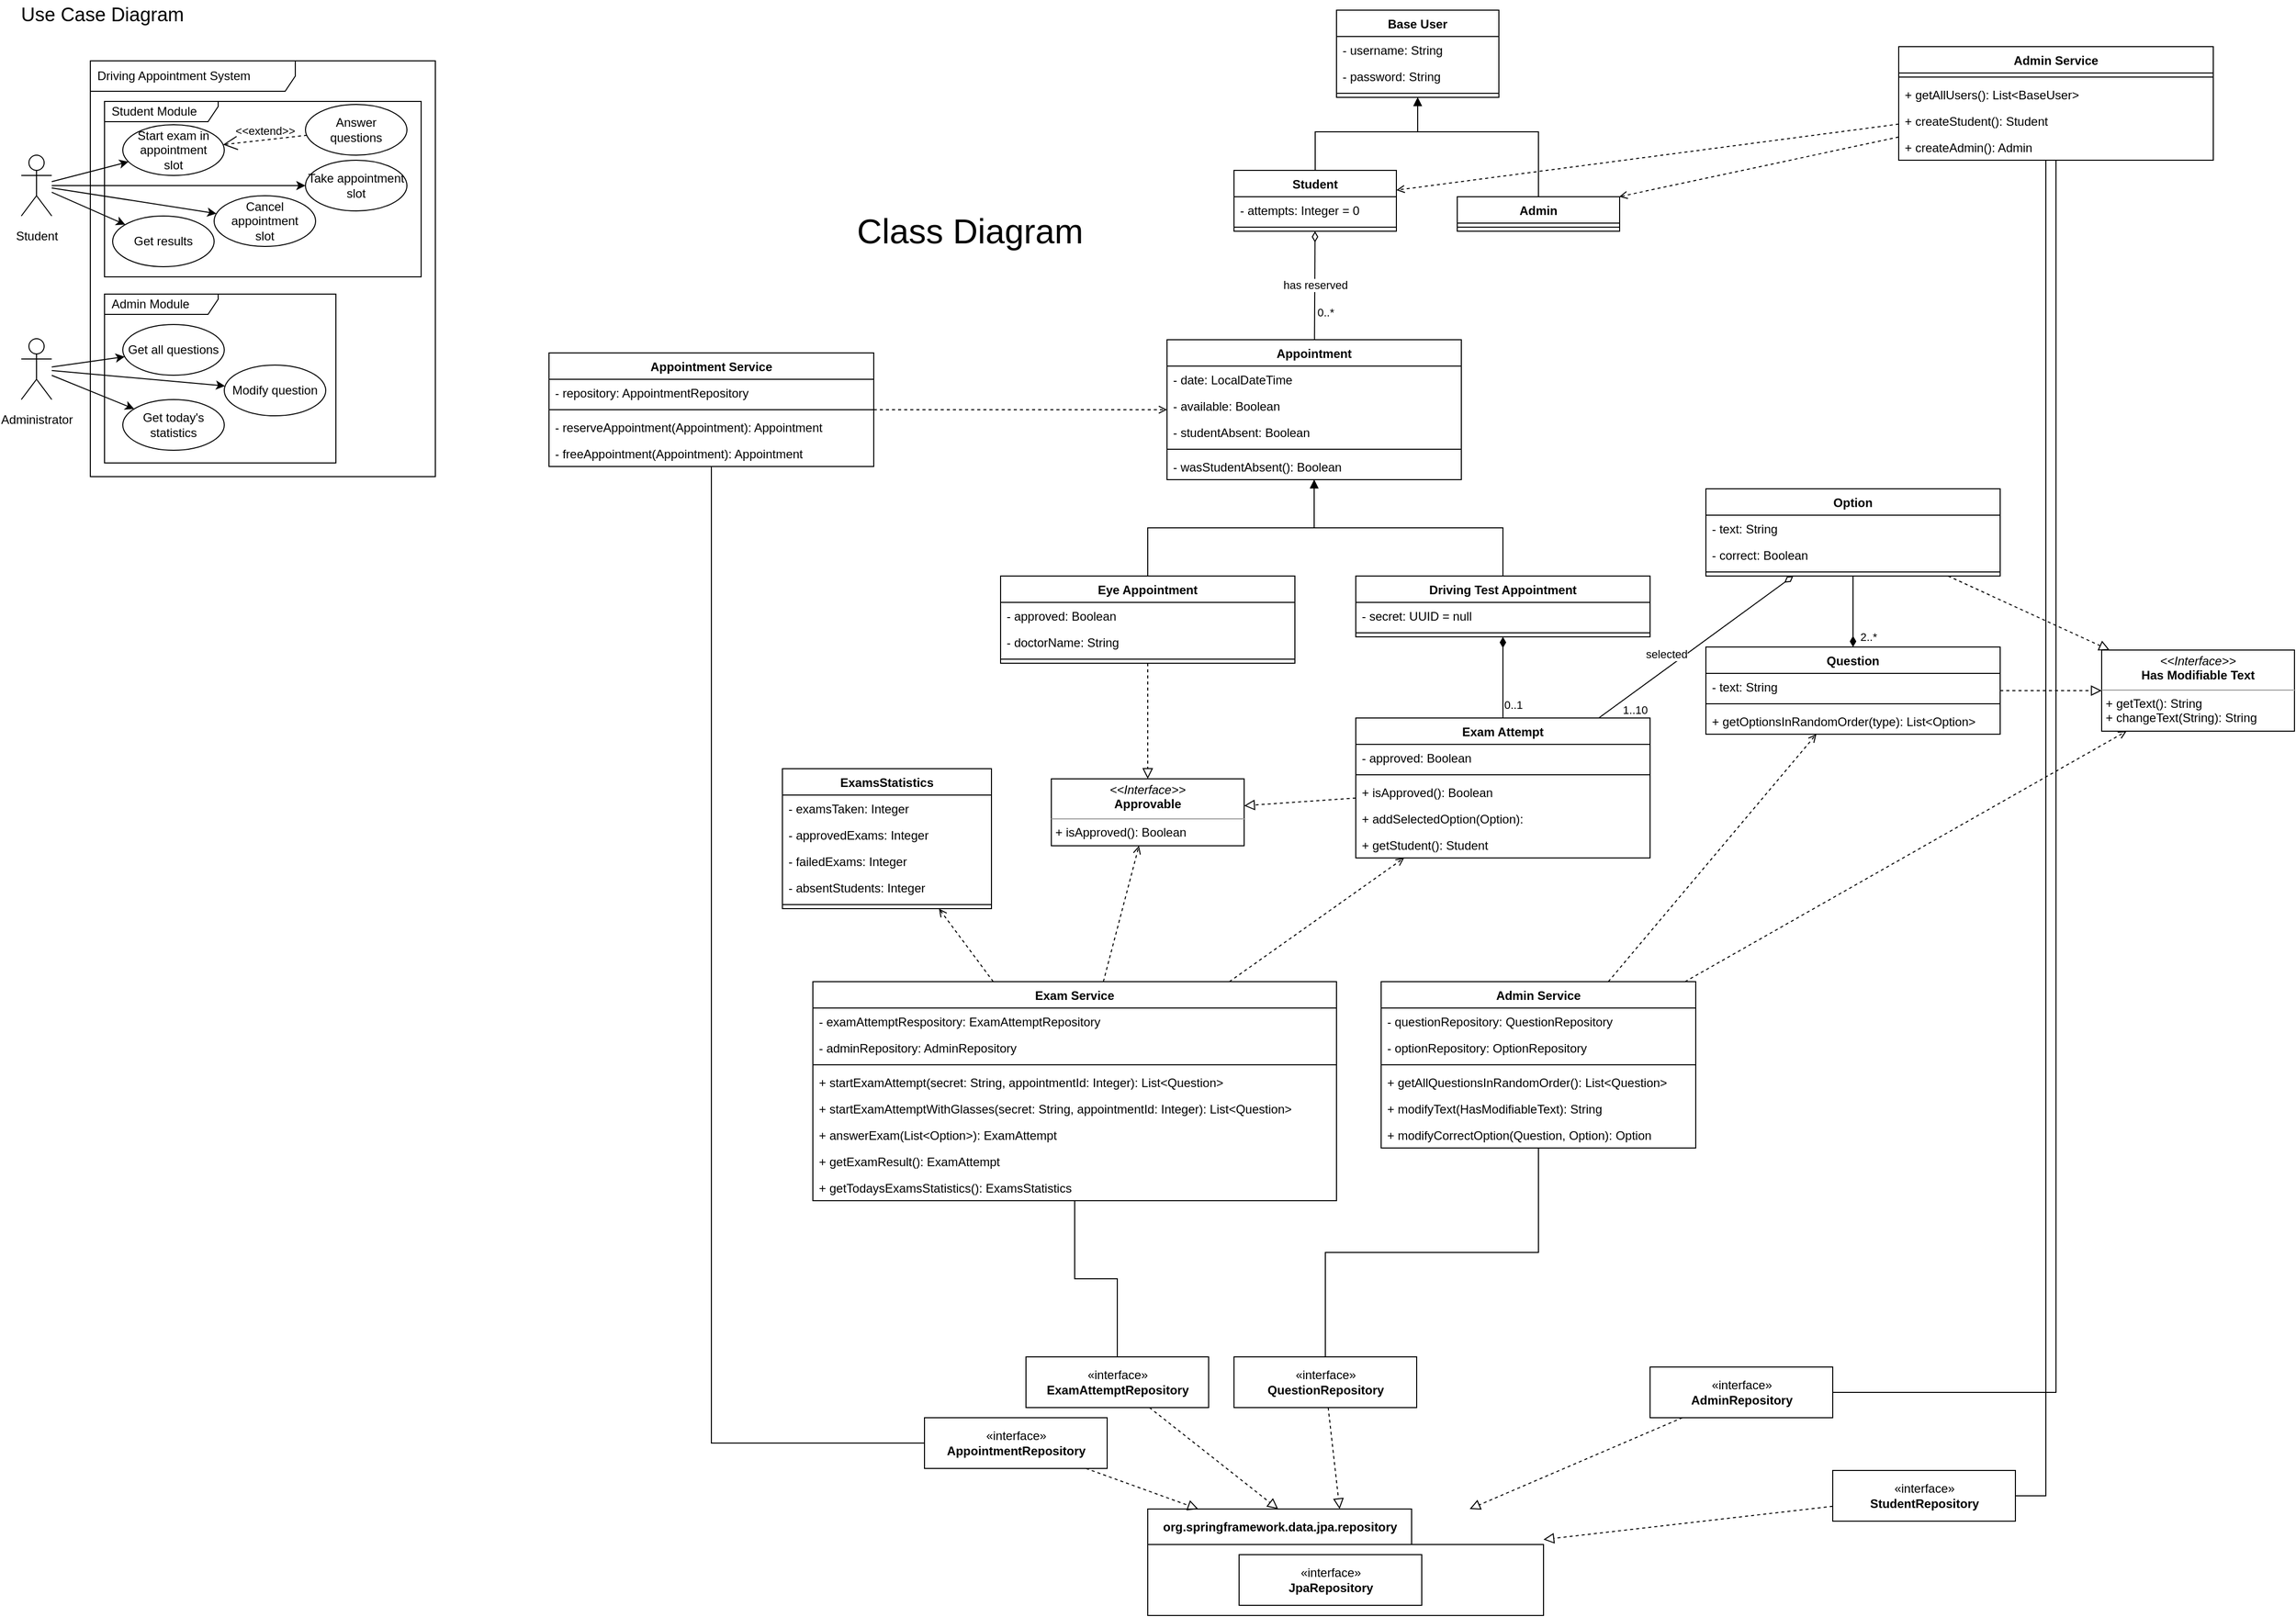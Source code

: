 <mxfile version="20.3.0" type="device"><diagram id="23iRSUPoRavnBvh4doch" name="Page-1"><mxGraphModel dx="2370" dy="1508" grid="1" gridSize="10" guides="1" tooltips="1" connect="1" arrows="1" fold="1" page="1" pageScale="1" pageWidth="1169" pageHeight="827" math="0" shadow="0"><root><mxCell id="0"/><mxCell id="1" parent="0"/><mxCell id="SGMvn93EfNvMgkkBNmYU-24" value="Student Module" style="shape=umlFrame;whiteSpace=wrap;html=1;width=112;height=20;boundedLbl=1;verticalAlign=middle;align=left;spacingLeft=5;fontSize=12;movable=1;resizable=1;rotatable=1;deletable=1;editable=1;connectable=1;" parent="1" vertex="1"><mxGeometry x="122" y="120" width="312" height="173" as="geometry"/></mxCell><mxCell id="SGMvn93EfNvMgkkBNmYU-25" value="Admin Module" style="shape=umlFrame;whiteSpace=wrap;html=1;width=112;height=20;boundedLbl=1;verticalAlign=middle;align=left;spacingLeft=5;fontSize=12;movable=1;resizable=1;rotatable=1;deletable=1;editable=1;connectable=1;" parent="1" vertex="1"><mxGeometry x="122" y="310" width="228" height="166.5" as="geometry"/></mxCell><mxCell id="2" value="&lt;font style=&quot;font-size: 19px;&quot;&gt;Use Case Diagram&lt;/font&gt;" style="text;html=1;strokeColor=none;fillColor=none;align=center;verticalAlign=middle;whiteSpace=wrap;rounded=0;movable=1;resizable=1;rotatable=1;deletable=1;editable=1;connectable=1;" parent="1" vertex="1"><mxGeometry x="30" y="20" width="180" height="30" as="geometry"/></mxCell><mxCell id="SGMvn93EfNvMgkkBNmYU-13" style="edgeStyle=none;rounded=0;orthogonalLoop=1;jettySize=auto;html=1;movable=1;resizable=1;rotatable=1;deletable=1;editable=1;connectable=1;" parent="1" source="VScSaB4HSaXqvbwl9zk3-2" target="SGMvn93EfNvMgkkBNmYU-5" edge="1"><mxGeometry relative="1" as="geometry"/></mxCell><mxCell id="SGMvn93EfNvMgkkBNmYU-16" style="edgeStyle=none;rounded=0;orthogonalLoop=1;jettySize=auto;html=1;movable=1;resizable=1;rotatable=1;deletable=1;editable=1;connectable=1;" parent="1" source="VScSaB4HSaXqvbwl9zk3-2" target="SGMvn93EfNvMgkkBNmYU-3" edge="1"><mxGeometry relative="1" as="geometry"/></mxCell><mxCell id="SGMvn93EfNvMgkkBNmYU-17" style="edgeStyle=none;rounded=0;orthogonalLoop=1;jettySize=auto;html=1;movable=1;resizable=1;rotatable=1;deletable=1;editable=1;connectable=1;" parent="1" source="VScSaB4HSaXqvbwl9zk3-2" target="SGMvn93EfNvMgkkBNmYU-4" edge="1"><mxGeometry relative="1" as="geometry"/></mxCell><mxCell id="SGMvn93EfNvMgkkBNmYU-23" style="edgeStyle=none;rounded=0;orthogonalLoop=1;jettySize=auto;html=1;" parent="1" source="VScSaB4HSaXqvbwl9zk3-2" target="SGMvn93EfNvMgkkBNmYU-21" edge="1"><mxGeometry relative="1" as="geometry"/></mxCell><mxCell id="VScSaB4HSaXqvbwl9zk3-2" value="&lt;font style=&quot;font-size: 12px;&quot;&gt;Student&lt;/font&gt;" style="shape=umlActor;verticalLabelPosition=bottom;verticalAlign=top;html=1;outlineConnect=0;fontSize=19;movable=1;resizable=1;rotatable=1;deletable=1;editable=1;connectable=1;" parent="1" vertex="1"><mxGeometry x="40" y="173" width="30" height="60" as="geometry"/></mxCell><mxCell id="SGMvn93EfNvMgkkBNmYU-18" style="edgeStyle=none;rounded=0;orthogonalLoop=1;jettySize=auto;html=1;movable=1;resizable=1;rotatable=1;deletable=1;editable=1;connectable=1;" parent="1" source="VScSaB4HSaXqvbwl9zk3-3" target="SGMvn93EfNvMgkkBNmYU-7" edge="1"><mxGeometry relative="1" as="geometry"/></mxCell><mxCell id="SGMvn93EfNvMgkkBNmYU-19" style="edgeStyle=none;rounded=0;orthogonalLoop=1;jettySize=auto;html=1;movable=1;resizable=1;rotatable=1;deletable=1;editable=1;connectable=1;" parent="1" source="VScSaB4HSaXqvbwl9zk3-3" target="SGMvn93EfNvMgkkBNmYU-6" edge="1"><mxGeometry relative="1" as="geometry"/></mxCell><mxCell id="SGMvn93EfNvMgkkBNmYU-20" style="edgeStyle=none;rounded=0;orthogonalLoop=1;jettySize=auto;html=1;movable=1;resizable=1;rotatable=1;deletable=1;editable=1;connectable=1;" parent="1" source="VScSaB4HSaXqvbwl9zk3-3" target="SGMvn93EfNvMgkkBNmYU-9" edge="1"><mxGeometry relative="1" as="geometry"/></mxCell><mxCell id="VScSaB4HSaXqvbwl9zk3-3" value="&lt;font style=&quot;font-size: 12px;&quot;&gt;Administrator&lt;/font&gt;" style="shape=umlActor;verticalLabelPosition=bottom;verticalAlign=top;html=1;outlineConnect=0;fontSize=19;movable=1;resizable=1;rotatable=1;deletable=1;editable=1;connectable=1;" parent="1" vertex="1"><mxGeometry x="40" y="354" width="30" height="60" as="geometry"/></mxCell><mxCell id="VScSaB4HSaXqvbwl9zk3-4" value="Driving Appointment&amp;nbsp;System" style="shape=umlFrame;whiteSpace=wrap;html=1;width=202;height=30;boundedLbl=1;verticalAlign=middle;align=left;spacingLeft=5;fontSize=12;movable=1;resizable=1;rotatable=1;deletable=1;editable=1;connectable=1;" parent="1" vertex="1"><mxGeometry x="108" y="80" width="340" height="410" as="geometry"/></mxCell><mxCell id="SGMvn93EfNvMgkkBNmYU-3" value="Take appointment&lt;br&gt;slot" style="ellipse;whiteSpace=wrap;html=1;movable=1;resizable=1;rotatable=1;deletable=1;editable=1;connectable=1;" parent="1" vertex="1"><mxGeometry x="320" y="178" width="100" height="50" as="geometry"/></mxCell><mxCell id="SGMvn93EfNvMgkkBNmYU-4" value="Cancel appointment&lt;br&gt;slot" style="ellipse;whiteSpace=wrap;html=1;movable=1;resizable=1;rotatable=1;deletable=1;editable=1;connectable=1;" parent="1" vertex="1"><mxGeometry x="230" y="213" width="100" height="50" as="geometry"/></mxCell><mxCell id="SGMvn93EfNvMgkkBNmYU-5" value="Start exam in appointment&lt;br&gt;slot" style="ellipse;whiteSpace=wrap;html=1;movable=1;resizable=1;rotatable=1;deletable=1;editable=1;connectable=1;" parent="1" vertex="1"><mxGeometry x="140" y="143" width="100" height="50" as="geometry"/></mxCell><mxCell id="SGMvn93EfNvMgkkBNmYU-6" value="Modify question" style="ellipse;whiteSpace=wrap;html=1;movable=1;resizable=1;rotatable=1;deletable=1;editable=1;connectable=1;" parent="1" vertex="1"><mxGeometry x="240" y="380" width="100" height="50" as="geometry"/></mxCell><mxCell id="SGMvn93EfNvMgkkBNmYU-7" value="Get all questions" style="ellipse;whiteSpace=wrap;html=1;movable=1;resizable=1;rotatable=1;deletable=1;editable=1;connectable=1;" parent="1" vertex="1"><mxGeometry x="140" y="340" width="100" height="50" as="geometry"/></mxCell><mxCell id="SGMvn93EfNvMgkkBNmYU-9" value="Get today's&lt;br&gt;statistics" style="ellipse;whiteSpace=wrap;html=1;movable=1;resizable=1;rotatable=1;deletable=1;editable=1;connectable=1;" parent="1" vertex="1"><mxGeometry x="140" y="414" width="100" height="50" as="geometry"/></mxCell><mxCell id="SGMvn93EfNvMgkkBNmYU-10" value="Answer&lt;br&gt;questions" style="ellipse;whiteSpace=wrap;html=1;movable=1;resizable=1;rotatable=1;deletable=1;editable=1;connectable=1;" parent="1" vertex="1"><mxGeometry x="320" y="123" width="100" height="50" as="geometry"/></mxCell><mxCell id="SGMvn93EfNvMgkkBNmYU-15" value="&amp;lt;&amp;lt;extend&amp;gt;&amp;gt;" style="edgeStyle=none;html=1;startArrow=open;endArrow=none;startSize=12;verticalAlign=bottom;dashed=1;labelBackgroundColor=none;rounded=0;movable=1;resizable=1;rotatable=1;deletable=1;editable=1;connectable=1;" parent="1" source="SGMvn93EfNvMgkkBNmYU-5" target="SGMvn93EfNvMgkkBNmYU-10" edge="1"><mxGeometry width="160" relative="1" as="geometry"><mxPoint x="190" y="283" as="sourcePoint"/><mxPoint x="350" y="283" as="targetPoint"/></mxGeometry></mxCell><mxCell id="SGMvn93EfNvMgkkBNmYU-21" value="Get results" style="ellipse;whiteSpace=wrap;html=1;movable=1;resizable=1;rotatable=1;deletable=1;editable=1;connectable=1;" parent="1" vertex="1"><mxGeometry x="130" y="233" width="100" height="50" as="geometry"/></mxCell><mxCell id="SGMvn93EfNvMgkkBNmYU-22" value="&lt;font style=&quot;font-size: 34px;&quot;&gt;Class Diagram&lt;/font&gt;" style="text;html=1;strokeColor=none;fillColor=none;align=center;verticalAlign=middle;whiteSpace=wrap;rounded=0;movable=1;resizable=1;rotatable=1;deletable=1;editable=1;connectable=1;" parent="1" vertex="1"><mxGeometry x="850" y="233" width="250" height="30" as="geometry"/></mxCell><mxCell id="SGMvn93EfNvMgkkBNmYU-30" value="Base User" style="swimlane;fontStyle=1;align=center;verticalAlign=top;childLayout=stackLayout;horizontal=1;startSize=26;horizontalStack=0;resizeParent=1;resizeParentMax=0;resizeLast=0;collapsible=1;marginBottom=0;" parent="1" vertex="1"><mxGeometry x="1336" y="30" width="160" height="86" as="geometry"/></mxCell><mxCell id="SGMvn93EfNvMgkkBNmYU-31" value="- username: String" style="text;strokeColor=none;fillColor=none;align=left;verticalAlign=top;spacingLeft=4;spacingRight=4;overflow=hidden;rotatable=0;points=[[0,0.5],[1,0.5]];portConstraint=eastwest;" parent="SGMvn93EfNvMgkkBNmYU-30" vertex="1"><mxGeometry y="26" width="160" height="26" as="geometry"/></mxCell><mxCell id="SGMvn93EfNvMgkkBNmYU-34" value="- password: String" style="text;strokeColor=none;fillColor=none;align=left;verticalAlign=top;spacingLeft=4;spacingRight=4;overflow=hidden;rotatable=0;points=[[0,0.5],[1,0.5]];portConstraint=eastwest;" parent="SGMvn93EfNvMgkkBNmYU-30" vertex="1"><mxGeometry y="52" width="160" height="26" as="geometry"/></mxCell><mxCell id="SGMvn93EfNvMgkkBNmYU-32" value="" style="line;strokeWidth=1;fillColor=none;align=left;verticalAlign=middle;spacingTop=-1;spacingLeft=3;spacingRight=3;rotatable=0;labelPosition=right;points=[];portConstraint=eastwest;strokeColor=inherit;" parent="SGMvn93EfNvMgkkBNmYU-30" vertex="1"><mxGeometry y="78" width="160" height="8" as="geometry"/></mxCell><mxCell id="SGMvn93EfNvMgkkBNmYU-46" style="edgeStyle=orthogonalEdgeStyle;rounded=0;orthogonalLoop=1;jettySize=auto;html=1;endArrow=block;endFill=1;" parent="1" source="SGMvn93EfNvMgkkBNmYU-35" target="SGMvn93EfNvMgkkBNmYU-30" edge="1"><mxGeometry relative="1" as="geometry"><Array as="points"><mxPoint x="1315" y="150"/><mxPoint x="1416" y="150"/></Array></mxGeometry></mxCell><mxCell id="SGMvn93EfNvMgkkBNmYU-35" value="Student" style="swimlane;fontStyle=1;align=center;verticalAlign=top;childLayout=stackLayout;horizontal=1;startSize=26;horizontalStack=0;resizeParent=1;resizeParentMax=0;resizeLast=0;collapsible=1;marginBottom=0;" parent="1" vertex="1"><mxGeometry x="1235" y="188" width="160" height="60" as="geometry"/></mxCell><mxCell id="SGMvn93EfNvMgkkBNmYU-76" value="- attempts: Integer = 0" style="text;strokeColor=none;fillColor=none;align=left;verticalAlign=top;spacingLeft=4;spacingRight=4;overflow=hidden;rotatable=0;points=[[0,0.5],[1,0.5]];portConstraint=eastwest;" parent="SGMvn93EfNvMgkkBNmYU-35" vertex="1"><mxGeometry y="26" width="160" height="26" as="geometry"/></mxCell><mxCell id="SGMvn93EfNvMgkkBNmYU-38" value="" style="line;strokeWidth=1;fillColor=none;align=left;verticalAlign=middle;spacingTop=-1;spacingLeft=3;spacingRight=3;rotatable=0;labelPosition=right;points=[];portConstraint=eastwest;strokeColor=inherit;" parent="SGMvn93EfNvMgkkBNmYU-35" vertex="1"><mxGeometry y="52" width="160" height="8" as="geometry"/></mxCell><mxCell id="SGMvn93EfNvMgkkBNmYU-45" style="edgeStyle=orthogonalEdgeStyle;rounded=0;orthogonalLoop=1;jettySize=auto;html=1;endArrow=block;endFill=1;" parent="1" source="SGMvn93EfNvMgkkBNmYU-40" target="SGMvn93EfNvMgkkBNmYU-30" edge="1"><mxGeometry relative="1" as="geometry"><Array as="points"><mxPoint x="1535" y="150"/><mxPoint x="1416" y="150"/></Array></mxGeometry></mxCell><mxCell id="SGMvn93EfNvMgkkBNmYU-40" value="Admin" style="swimlane;fontStyle=1;align=center;verticalAlign=top;childLayout=stackLayout;horizontal=1;startSize=26;horizontalStack=0;resizeParent=1;resizeParentMax=0;resizeLast=0;collapsible=1;marginBottom=0;" parent="1" vertex="1"><mxGeometry x="1455" y="214" width="160" height="34" as="geometry"/></mxCell><mxCell id="SGMvn93EfNvMgkkBNmYU-43" value="" style="line;strokeWidth=1;fillColor=none;align=left;verticalAlign=middle;spacingTop=-1;spacingLeft=3;spacingRight=3;rotatable=0;labelPosition=right;points=[];portConstraint=eastwest;strokeColor=inherit;" parent="SGMvn93EfNvMgkkBNmYU-40" vertex="1"><mxGeometry y="26" width="160" height="8" as="geometry"/></mxCell><mxCell id="SGMvn93EfNvMgkkBNmYU-47" value="Question" style="swimlane;fontStyle=1;align=center;verticalAlign=top;childLayout=stackLayout;horizontal=1;startSize=26;horizontalStack=0;resizeParent=1;resizeParentMax=0;resizeLast=0;collapsible=1;marginBottom=0;" parent="1" vertex="1"><mxGeometry x="1700" y="658" width="290" height="86" as="geometry"/></mxCell><mxCell id="SGMvn93EfNvMgkkBNmYU-50" value="- text: String" style="text;strokeColor=none;fillColor=none;align=left;verticalAlign=top;spacingLeft=4;spacingRight=4;overflow=hidden;rotatable=0;points=[[0,0.5],[1,0.5]];portConstraint=eastwest;" parent="SGMvn93EfNvMgkkBNmYU-47" vertex="1"><mxGeometry y="26" width="290" height="26" as="geometry"/></mxCell><mxCell id="SGMvn93EfNvMgkkBNmYU-48" value="" style="line;strokeWidth=1;fillColor=none;align=left;verticalAlign=middle;spacingTop=-1;spacingLeft=3;spacingRight=3;rotatable=0;labelPosition=right;points=[];portConstraint=eastwest;strokeColor=inherit;" parent="SGMvn93EfNvMgkkBNmYU-47" vertex="1"><mxGeometry y="52" width="290" height="8" as="geometry"/></mxCell><mxCell id="SGMvn93EfNvMgkkBNmYU-49" value="+ getOptionsInRandomOrder(type): List&lt;Option&gt;" style="text;strokeColor=none;fillColor=none;align=left;verticalAlign=top;spacingLeft=4;spacingRight=4;overflow=hidden;rotatable=0;points=[[0,0.5],[1,0.5]];portConstraint=eastwest;" parent="SGMvn93EfNvMgkkBNmYU-47" vertex="1"><mxGeometry y="60" width="290" height="26" as="geometry"/></mxCell><mxCell id="SGMvn93EfNvMgkkBNmYU-51" value="Option" style="swimlane;fontStyle=1;align=center;verticalAlign=top;childLayout=stackLayout;horizontal=1;startSize=26;horizontalStack=0;resizeParent=1;resizeParentMax=0;resizeLast=0;collapsible=1;marginBottom=0;" parent="1" vertex="1"><mxGeometry x="1700" y="502" width="290" height="86" as="geometry"/></mxCell><mxCell id="SGMvn93EfNvMgkkBNmYU-52" value="- text: String" style="text;strokeColor=none;fillColor=none;align=left;verticalAlign=top;spacingLeft=4;spacingRight=4;overflow=hidden;rotatable=0;points=[[0,0.5],[1,0.5]];portConstraint=eastwest;" parent="SGMvn93EfNvMgkkBNmYU-51" vertex="1"><mxGeometry y="26" width="290" height="26" as="geometry"/></mxCell><mxCell id="SGMvn93EfNvMgkkBNmYU-55" value="- correct: Boolean" style="text;strokeColor=none;fillColor=none;align=left;verticalAlign=top;spacingLeft=4;spacingRight=4;overflow=hidden;rotatable=0;points=[[0,0.5],[1,0.5]];portConstraint=eastwest;" parent="SGMvn93EfNvMgkkBNmYU-51" vertex="1"><mxGeometry y="52" width="290" height="26" as="geometry"/></mxCell><mxCell id="SGMvn93EfNvMgkkBNmYU-53" value="" style="line;strokeWidth=1;fillColor=none;align=left;verticalAlign=middle;spacingTop=-1;spacingLeft=3;spacingRight=3;rotatable=0;labelPosition=right;points=[];portConstraint=eastwest;strokeColor=inherit;" parent="SGMvn93EfNvMgkkBNmYU-51" vertex="1"><mxGeometry y="78" width="290" height="8" as="geometry"/></mxCell><mxCell id="SGMvn93EfNvMgkkBNmYU-56" value="Appointment" style="swimlane;fontStyle=1;align=center;verticalAlign=top;childLayout=stackLayout;horizontal=1;startSize=26;horizontalStack=0;resizeParent=1;resizeParentMax=0;resizeLast=0;collapsible=1;marginBottom=0;" parent="1" vertex="1"><mxGeometry x="1169" y="355" width="290" height="138" as="geometry"/></mxCell><mxCell id="SGMvn93EfNvMgkkBNmYU-60" value="- date: LocalDateTime" style="text;strokeColor=none;fillColor=none;align=left;verticalAlign=top;spacingLeft=4;spacingRight=4;overflow=hidden;rotatable=0;points=[[0,0.5],[1,0.5]];portConstraint=eastwest;" parent="SGMvn93EfNvMgkkBNmYU-56" vertex="1"><mxGeometry y="26" width="290" height="26" as="geometry"/></mxCell><mxCell id="SGMvn93EfNvMgkkBNmYU-61" value="- available: Boolean" style="text;strokeColor=none;fillColor=none;align=left;verticalAlign=top;spacingLeft=4;spacingRight=4;overflow=hidden;rotatable=0;points=[[0,0.5],[1,0.5]];portConstraint=eastwest;" parent="SGMvn93EfNvMgkkBNmYU-56" vertex="1"><mxGeometry y="52" width="290" height="26" as="geometry"/></mxCell><mxCell id="DyhR6PBjAMwKItRnX7ym-2" value="- studentAbsent: Boolean" style="text;strokeColor=none;fillColor=none;align=left;verticalAlign=top;spacingLeft=4;spacingRight=4;overflow=hidden;rotatable=0;points=[[0,0.5],[1,0.5]];portConstraint=eastwest;" parent="SGMvn93EfNvMgkkBNmYU-56" vertex="1"><mxGeometry y="78" width="290" height="26" as="geometry"/></mxCell><mxCell id="SGMvn93EfNvMgkkBNmYU-58" value="" style="line;strokeWidth=1;fillColor=none;align=left;verticalAlign=middle;spacingTop=-1;spacingLeft=3;spacingRight=3;rotatable=0;labelPosition=right;points=[];portConstraint=eastwest;strokeColor=inherit;" parent="SGMvn93EfNvMgkkBNmYU-56" vertex="1"><mxGeometry y="104" width="290" height="8" as="geometry"/></mxCell><mxCell id="DyhR6PBjAMwKItRnX7ym-3" value="- wasStudentAbsent(): Boolean" style="text;strokeColor=none;fillColor=none;align=left;verticalAlign=top;spacingLeft=4;spacingRight=4;overflow=hidden;rotatable=0;points=[[0,0.5],[1,0.5]];portConstraint=eastwest;" parent="SGMvn93EfNvMgkkBNmYU-56" vertex="1"><mxGeometry y="112" width="290" height="26" as="geometry"/></mxCell><mxCell id="SGMvn93EfNvMgkkBNmYU-64" value="" style="endArrow=none;startArrow=diamondThin;endFill=0;startFill=0;html=1;verticalAlign=bottom;labelBackgroundColor=none;strokeWidth=1;startSize=8;endSize=8;rounded=0;" parent="1" source="SGMvn93EfNvMgkkBNmYU-35" target="SGMvn93EfNvMgkkBNmYU-56" edge="1"><mxGeometry width="160" relative="1" as="geometry"><mxPoint x="1305" y="268" as="sourcePoint"/><mxPoint x="1465" y="268" as="targetPoint"/></mxGeometry></mxCell><mxCell id="SGMvn93EfNvMgkkBNmYU-65" value="has reserved" style="edgeLabel;html=1;align=center;verticalAlign=middle;resizable=0;points=[];" parent="SGMvn93EfNvMgkkBNmYU-64" vertex="1" connectable="0"><mxGeometry x="0.347" y="3" relative="1" as="geometry"><mxPoint x="-3" y="-19" as="offset"/></mxGeometry></mxCell><mxCell id="SGMvn93EfNvMgkkBNmYU-80" value="0..*" style="edgeLabel;html=1;align=center;verticalAlign=middle;resizable=0;points=[];" parent="SGMvn93EfNvMgkkBNmYU-64" vertex="1" connectable="0"><mxGeometry x="0.363" y="-1" relative="1" as="geometry"><mxPoint x="11" y="7" as="offset"/></mxGeometry></mxCell><mxCell id="SGMvn93EfNvMgkkBNmYU-66" value="" style="endArrow=none;startArrow=diamondThin;endFill=0;startFill=1;html=1;verticalAlign=bottom;labelBackgroundColor=none;strokeWidth=1;startSize=8;endSize=8;rounded=0;" parent="1" source="SGMvn93EfNvMgkkBNmYU-47" target="SGMvn93EfNvMgkkBNmYU-51" edge="1"><mxGeometry width="160" relative="1" as="geometry"><mxPoint x="1455" y="565" as="sourcePoint"/><mxPoint x="1615" y="565" as="targetPoint"/></mxGeometry></mxCell><mxCell id="SGMvn93EfNvMgkkBNmYU-69" value="2..*" style="edgeLabel;html=1;align=center;verticalAlign=middle;resizable=0;points=[];" parent="SGMvn93EfNvMgkkBNmYU-66" vertex="1" connectable="0"><mxGeometry x="-0.372" y="4" relative="1" as="geometry"><mxPoint x="19" y="12" as="offset"/></mxGeometry></mxCell><mxCell id="SGMvn93EfNvMgkkBNmYU-70" value="Exam Attempt" style="swimlane;fontStyle=1;align=center;verticalAlign=top;childLayout=stackLayout;horizontal=1;startSize=26;horizontalStack=0;resizeParent=1;resizeParentMax=0;resizeLast=0;collapsible=1;marginBottom=0;" parent="1" vertex="1"><mxGeometry x="1355" y="728" width="290" height="138" as="geometry"/></mxCell><mxCell id="SGMvn93EfNvMgkkBNmYU-73" value="- approved: Boolean" style="text;strokeColor=none;fillColor=none;align=left;verticalAlign=top;spacingLeft=4;spacingRight=4;overflow=hidden;rotatable=0;points=[[0,0.5],[1,0.5]];portConstraint=eastwest;" parent="SGMvn93EfNvMgkkBNmYU-70" vertex="1"><mxGeometry y="26" width="290" height="26" as="geometry"/></mxCell><mxCell id="SGMvn93EfNvMgkkBNmYU-74" value="" style="line;strokeWidth=1;fillColor=none;align=left;verticalAlign=middle;spacingTop=-1;spacingLeft=3;spacingRight=3;rotatable=0;labelPosition=right;points=[];portConstraint=eastwest;strokeColor=inherit;" parent="SGMvn93EfNvMgkkBNmYU-70" vertex="1"><mxGeometry y="52" width="290" height="8" as="geometry"/></mxCell><mxCell id="SGMvn93EfNvMgkkBNmYU-75" value="+ isApproved(): Boolean" style="text;strokeColor=none;fillColor=none;align=left;verticalAlign=top;spacingLeft=4;spacingRight=4;overflow=hidden;rotatable=0;points=[[0,0.5],[1,0.5]];portConstraint=eastwest;" parent="SGMvn93EfNvMgkkBNmYU-70" vertex="1"><mxGeometry y="60" width="290" height="26" as="geometry"/></mxCell><mxCell id="SGMvn93EfNvMgkkBNmYU-102" value="+ addSelectedOption(Option):" style="text;strokeColor=none;fillColor=none;align=left;verticalAlign=top;spacingLeft=4;spacingRight=4;overflow=hidden;rotatable=0;points=[[0,0.5],[1,0.5]];portConstraint=eastwest;" parent="SGMvn93EfNvMgkkBNmYU-70" vertex="1"><mxGeometry y="86" width="290" height="26" as="geometry"/></mxCell><mxCell id="SGMvn93EfNvMgkkBNmYU-103" value="+ getStudent(): Student" style="text;strokeColor=none;fillColor=none;align=left;verticalAlign=top;spacingLeft=4;spacingRight=4;overflow=hidden;rotatable=0;points=[[0,0.5],[1,0.5]];portConstraint=eastwest;" parent="SGMvn93EfNvMgkkBNmYU-70" vertex="1"><mxGeometry y="112" width="290" height="26" as="geometry"/></mxCell><mxCell id="SGMvn93EfNvMgkkBNmYU-94" style="edgeStyle=orthogonalEdgeStyle;rounded=0;orthogonalLoop=1;jettySize=auto;html=1;endArrow=block;endFill=1;" parent="1" source="SGMvn93EfNvMgkkBNmYU-81" target="SGMvn93EfNvMgkkBNmYU-56" edge="1"><mxGeometry relative="1" as="geometry"><mxPoint x="1170" y="588.0" as="sourcePoint"/></mxGeometry></mxCell><mxCell id="SGMvn93EfNvMgkkBNmYU-81" value="Eye Appointment" style="swimlane;fontStyle=1;align=center;verticalAlign=top;childLayout=stackLayout;horizontal=1;startSize=26;horizontalStack=0;resizeParent=1;resizeParentMax=0;resizeLast=0;collapsible=1;marginBottom=0;" parent="1" vertex="1"><mxGeometry x="1005" y="588" width="290" height="86" as="geometry"/></mxCell><mxCell id="SGMvn93EfNvMgkkBNmYU-84" value="- approved: Boolean" style="text;strokeColor=none;fillColor=none;align=left;verticalAlign=top;spacingLeft=4;spacingRight=4;overflow=hidden;rotatable=0;points=[[0,0.5],[1,0.5]];portConstraint=eastwest;" parent="SGMvn93EfNvMgkkBNmYU-81" vertex="1"><mxGeometry y="26" width="290" height="26" as="geometry"/></mxCell><mxCell id="SGMvn93EfNvMgkkBNmYU-87" value="- doctorName: String" style="text;strokeColor=none;fillColor=none;align=left;verticalAlign=top;spacingLeft=4;spacingRight=4;overflow=hidden;rotatable=0;points=[[0,0.5],[1,0.5]];portConstraint=eastwest;" parent="SGMvn93EfNvMgkkBNmYU-81" vertex="1"><mxGeometry y="52" width="290" height="26" as="geometry"/></mxCell><mxCell id="SGMvn93EfNvMgkkBNmYU-85" value="" style="line;strokeWidth=1;fillColor=none;align=left;verticalAlign=middle;spacingTop=-1;spacingLeft=3;spacingRight=3;rotatable=0;labelPosition=right;points=[];portConstraint=eastwest;strokeColor=inherit;" parent="SGMvn93EfNvMgkkBNmYU-81" vertex="1"><mxGeometry y="78" width="290" height="8" as="geometry"/></mxCell><mxCell id="SGMvn93EfNvMgkkBNmYU-93" style="edgeStyle=orthogonalEdgeStyle;rounded=0;orthogonalLoop=1;jettySize=auto;html=1;endArrow=block;endFill=1;" parent="1" source="SGMvn93EfNvMgkkBNmYU-89" target="SGMvn93EfNvMgkkBNmYU-56" edge="1"><mxGeometry relative="1" as="geometry"/></mxCell><mxCell id="SGMvn93EfNvMgkkBNmYU-89" value="Driving Test Appointment" style="swimlane;fontStyle=1;align=center;verticalAlign=top;childLayout=stackLayout;horizontal=1;startSize=26;horizontalStack=0;resizeParent=1;resizeParentMax=0;resizeLast=0;collapsible=1;marginBottom=0;" parent="1" vertex="1"><mxGeometry x="1355" y="588" width="290" height="60" as="geometry"/></mxCell><mxCell id="SGMvn93EfNvMgkkBNmYU-57" value="- secret: UUID = null" style="text;strokeColor=none;fillColor=none;align=left;verticalAlign=top;spacingLeft=4;spacingRight=4;overflow=hidden;rotatable=0;points=[[0,0.5],[1,0.5]];portConstraint=eastwest;" parent="SGMvn93EfNvMgkkBNmYU-89" vertex="1"><mxGeometry y="26" width="290" height="26" as="geometry"/></mxCell><mxCell id="SGMvn93EfNvMgkkBNmYU-92" value="" style="line;strokeWidth=1;fillColor=none;align=left;verticalAlign=middle;spacingTop=-1;spacingLeft=3;spacingRight=3;rotatable=0;labelPosition=right;points=[];portConstraint=eastwest;strokeColor=inherit;" parent="SGMvn93EfNvMgkkBNmYU-89" vertex="1"><mxGeometry y="52" width="290" height="8" as="geometry"/></mxCell><mxCell id="SGMvn93EfNvMgkkBNmYU-96" value="" style="endArrow=none;startArrow=diamondThin;endFill=0;startFill=1;html=1;verticalAlign=bottom;labelBackgroundColor=none;strokeWidth=1;startSize=8;endSize=8;rounded=0;" parent="1" source="SGMvn93EfNvMgkkBNmYU-89" target="SGMvn93EfNvMgkkBNmYU-70" edge="1"><mxGeometry width="160" relative="1" as="geometry"><mxPoint x="1595" y="428" as="sourcePoint"/><mxPoint x="1755" y="428" as="targetPoint"/></mxGeometry></mxCell><mxCell id="SGMvn93EfNvMgkkBNmYU-97" value="0..1" style="edgeLabel;html=1;align=center;verticalAlign=middle;resizable=0;points=[];" parent="SGMvn93EfNvMgkkBNmYU-96" vertex="1" connectable="0"><mxGeometry x="-0.236" relative="1" as="geometry"><mxPoint x="10" y="36" as="offset"/></mxGeometry></mxCell><mxCell id="SGMvn93EfNvMgkkBNmYU-98" value="" style="endArrow=none;startArrow=diamondThin;endFill=0;startFill=0;html=1;verticalAlign=bottom;labelBackgroundColor=none;strokeWidth=1;startSize=8;endSize=8;rounded=0;" parent="1" source="SGMvn93EfNvMgkkBNmYU-51" target="SGMvn93EfNvMgkkBNmYU-70" edge="1"><mxGeometry width="160" relative="1" as="geometry"><mxPoint x="1895" y="418" as="sourcePoint"/><mxPoint x="2055" y="418" as="targetPoint"/></mxGeometry></mxCell><mxCell id="SGMvn93EfNvMgkkBNmYU-99" value="selected" style="edgeLabel;html=1;align=center;verticalAlign=middle;resizable=0;points=[];" parent="SGMvn93EfNvMgkkBNmYU-98" vertex="1" connectable="0"><mxGeometry x="0.348" y="2" relative="1" as="geometry"><mxPoint x="3" y="-19" as="offset"/></mxGeometry></mxCell><mxCell id="SGMvn93EfNvMgkkBNmYU-100" value="1..10" style="edgeLabel;html=1;align=center;verticalAlign=middle;resizable=0;points=[];" parent="SGMvn93EfNvMgkkBNmYU-98" vertex="1" connectable="0"><mxGeometry x="0.331" y="2" relative="1" as="geometry"><mxPoint x="-30" y="37" as="offset"/></mxGeometry></mxCell><mxCell id="DyhR6PBjAMwKItRnX7ym-7" value="Appointment Service" style="swimlane;fontStyle=1;align=center;verticalAlign=top;childLayout=stackLayout;horizontal=1;startSize=26;horizontalStack=0;resizeParent=1;resizeParentMax=0;resizeLast=0;collapsible=1;marginBottom=0;" parent="1" vertex="1"><mxGeometry x="560" y="368" width="320" height="112" as="geometry"/></mxCell><mxCell id="DyhR6PBjAMwKItRnX7ym-8" value="- repository: AppointmentRepository" style="text;strokeColor=none;fillColor=none;align=left;verticalAlign=top;spacingLeft=4;spacingRight=4;overflow=hidden;rotatable=0;points=[[0,0.5],[1,0.5]];portConstraint=eastwest;" parent="DyhR6PBjAMwKItRnX7ym-7" vertex="1"><mxGeometry y="26" width="320" height="26" as="geometry"/></mxCell><mxCell id="DyhR6PBjAMwKItRnX7ym-12" value="" style="line;strokeWidth=1;fillColor=none;align=left;verticalAlign=middle;spacingTop=-1;spacingLeft=3;spacingRight=3;rotatable=0;labelPosition=right;points=[];portConstraint=eastwest;strokeColor=inherit;" parent="DyhR6PBjAMwKItRnX7ym-7" vertex="1"><mxGeometry y="52" width="320" height="8" as="geometry"/></mxCell><mxCell id="DyhR6PBjAMwKItRnX7ym-13" value="- reserveAppointment(Appointment): Appointment" style="text;strokeColor=none;fillColor=none;align=left;verticalAlign=top;spacingLeft=4;spacingRight=4;overflow=hidden;rotatable=0;points=[[0,0.5],[1,0.5]];portConstraint=eastwest;" parent="DyhR6PBjAMwKItRnX7ym-7" vertex="1"><mxGeometry y="60" width="320" height="26" as="geometry"/></mxCell><mxCell id="DyhR6PBjAMwKItRnX7ym-14" value="- freeAppointment(Appointment): Appointment" style="text;strokeColor=none;fillColor=none;align=left;verticalAlign=top;spacingLeft=4;spacingRight=4;overflow=hidden;rotatable=0;points=[[0,0.5],[1,0.5]];portConstraint=eastwest;" parent="DyhR6PBjAMwKItRnX7ym-7" vertex="1"><mxGeometry y="86" width="320" height="26" as="geometry"/></mxCell><mxCell id="DyhR6PBjAMwKItRnX7ym-17" value="" style="endArrow=open;html=1;rounded=0;align=center;verticalAlign=bottom;dashed=1;endFill=0;labelBackgroundColor=none;" parent="1" source="DyhR6PBjAMwKItRnX7ym-7" target="SGMvn93EfNvMgkkBNmYU-56" edge="1"><mxGeometry relative="1" as="geometry"><mxPoint x="900" y="228" as="sourcePoint"/><mxPoint x="1060" y="228" as="targetPoint"/></mxGeometry></mxCell><mxCell id="DyhR6PBjAMwKItRnX7ym-34" style="edgeStyle=orthogonalEdgeStyle;rounded=0;orthogonalLoop=1;jettySize=auto;html=1;endArrow=none;endFill=0;" parent="1" source="DyhR6PBjAMwKItRnX7ym-80" target="DyhR6PBjAMwKItRnX7ym-7" edge="1"><mxGeometry relative="1" as="geometry"><mxPoint x="940" y="214" as="sourcePoint"/></mxGeometry></mxCell><mxCell id="DyhR6PBjAMwKItRnX7ym-28" value="org.springframework.data.jpa.repository" style="shape=folder;fontStyle=1;tabWidth=260;tabHeight=35;tabPosition=left;html=1;boundedLbl=1;labelInHeader=1;container=1;collapsible=0;recursiveResize=0;" parent="1" vertex="1"><mxGeometry x="1150" y="1508" width="390" height="105" as="geometry"/></mxCell><mxCell id="DyhR6PBjAMwKItRnX7ym-27" value="«interface»&lt;br&gt;&lt;b&gt;JpaRepository&lt;/b&gt;" style="html=1;" parent="DyhR6PBjAMwKItRnX7ym-28" vertex="1"><mxGeometry x="90" y="45" width="180" height="50" as="geometry"/></mxCell><mxCell id="DyhR6PBjAMwKItRnX7ym-31" value="" style="endArrow=block;startArrow=none;endFill=0;startFill=0;endSize=8;html=1;verticalAlign=bottom;dashed=1;labelBackgroundColor=none;rounded=0;" parent="1" source="DyhR6PBjAMwKItRnX7ym-80" target="DyhR6PBjAMwKItRnX7ym-28" edge="1"><mxGeometry width="160" relative="1" as="geometry"><mxPoint x="947.245" y="1474" as="sourcePoint"/><mxPoint x="1010" y="1408" as="targetPoint"/></mxGeometry></mxCell><mxCell id="DyhR6PBjAMwKItRnX7ym-37" value="Exam Service" style="swimlane;fontStyle=1;align=center;verticalAlign=top;childLayout=stackLayout;horizontal=1;startSize=26;horizontalStack=0;resizeParent=1;resizeParentMax=0;resizeLast=0;collapsible=1;marginBottom=0;" parent="1" vertex="1"><mxGeometry x="820" y="988" width="516" height="216" as="geometry"/></mxCell><mxCell id="DyhR6PBjAMwKItRnX7ym-38" value="- examAttemptRespository: ExamAttemptRepository" style="text;strokeColor=none;fillColor=none;align=left;verticalAlign=top;spacingLeft=4;spacingRight=4;overflow=hidden;rotatable=0;points=[[0,0.5],[1,0.5]];portConstraint=eastwest;" parent="DyhR6PBjAMwKItRnX7ym-37" vertex="1"><mxGeometry y="26" width="516" height="26" as="geometry"/></mxCell><mxCell id="DyhR6PBjAMwKItRnX7ym-76" value="- adminRepository: AdminRepository" style="text;strokeColor=none;fillColor=none;align=left;verticalAlign=top;spacingLeft=4;spacingRight=4;overflow=hidden;rotatable=0;points=[[0,0.5],[1,0.5]];portConstraint=eastwest;" parent="DyhR6PBjAMwKItRnX7ym-37" vertex="1"><mxGeometry y="52" width="516" height="26" as="geometry"/></mxCell><mxCell id="DyhR6PBjAMwKItRnX7ym-39" value="" style="line;strokeWidth=1;fillColor=none;align=left;verticalAlign=middle;spacingTop=-1;spacingLeft=3;spacingRight=3;rotatable=0;labelPosition=right;points=[];portConstraint=eastwest;strokeColor=inherit;" parent="DyhR6PBjAMwKItRnX7ym-37" vertex="1"><mxGeometry y="78" width="516" height="8" as="geometry"/></mxCell><mxCell id="DyhR6PBjAMwKItRnX7ym-43" value="+ startExamAttempt(secret: String, appointmentId: Integer): List&lt;Question&gt;" style="text;strokeColor=none;fillColor=none;align=left;verticalAlign=top;spacingLeft=4;spacingRight=4;overflow=hidden;rotatable=0;points=[[0,0.5],[1,0.5]];portConstraint=eastwest;" parent="DyhR6PBjAMwKItRnX7ym-37" vertex="1"><mxGeometry y="86" width="516" height="26" as="geometry"/></mxCell><mxCell id="DyhR6PBjAMwKItRnX7ym-49" value="+ startExamAttemptWithGlasses(secret: String, appointmentId: Integer): List&lt;Question&gt;" style="text;strokeColor=none;fillColor=none;align=left;verticalAlign=top;spacingLeft=4;spacingRight=4;overflow=hidden;rotatable=0;points=[[0,0.5],[1,0.5]];portConstraint=eastwest;" parent="DyhR6PBjAMwKItRnX7ym-37" vertex="1"><mxGeometry y="112" width="516" height="26" as="geometry"/></mxCell><mxCell id="DyhR6PBjAMwKItRnX7ym-55" value="+ answerExam(List&lt;Option&gt;): ExamAttempt" style="text;strokeColor=none;fillColor=none;align=left;verticalAlign=top;spacingLeft=4;spacingRight=4;overflow=hidden;rotatable=0;points=[[0,0.5],[1,0.5]];portConstraint=eastwest;" parent="DyhR6PBjAMwKItRnX7ym-37" vertex="1"><mxGeometry y="138" width="516" height="26" as="geometry"/></mxCell><mxCell id="DyhR6PBjAMwKItRnX7ym-102" value="+ getExamResult(): ExamAttempt" style="text;strokeColor=none;fillColor=none;align=left;verticalAlign=top;spacingLeft=4;spacingRight=4;overflow=hidden;rotatable=0;points=[[0,0.5],[1,0.5]];portConstraint=eastwest;" parent="DyhR6PBjAMwKItRnX7ym-37" vertex="1"><mxGeometry y="164" width="516" height="26" as="geometry"/></mxCell><mxCell id="DyhR6PBjAMwKItRnX7ym-89" value="+ getTodaysExamsStatistics(): ExamsStatistics" style="text;strokeColor=none;fillColor=none;align=left;verticalAlign=top;spacingLeft=4;spacingRight=4;overflow=hidden;rotatable=0;points=[[0,0.5],[1,0.5]];portConstraint=eastwest;" parent="DyhR6PBjAMwKItRnX7ym-37" vertex="1"><mxGeometry y="190" width="516" height="26" as="geometry"/></mxCell><mxCell id="DyhR6PBjAMwKItRnX7ym-48" style="edgeStyle=orthogonalEdgeStyle;rounded=0;orthogonalLoop=1;jettySize=auto;html=1;endArrow=none;endFill=0;" parent="1" source="DyhR6PBjAMwKItRnX7ym-45" target="DyhR6PBjAMwKItRnX7ym-37" edge="1"><mxGeometry relative="1" as="geometry"/></mxCell><mxCell id="DyhR6PBjAMwKItRnX7ym-45" value="«interface»&lt;br&gt;&lt;b&gt;ExamAttemptRepository&lt;/b&gt;" style="html=1;" parent="1" vertex="1"><mxGeometry x="1030" y="1358" width="180" height="50" as="geometry"/></mxCell><mxCell id="DyhR6PBjAMwKItRnX7ym-47" value="" style="endArrow=block;startArrow=none;endFill=0;startFill=0;endSize=8;html=1;verticalAlign=bottom;dashed=1;labelBackgroundColor=none;rounded=0;" parent="1" source="DyhR6PBjAMwKItRnX7ym-45" target="DyhR6PBjAMwKItRnX7ym-28" edge="1"><mxGeometry width="160" relative="1" as="geometry"><mxPoint x="697.706" y="1458" as="sourcePoint"/><mxPoint x="840.294" y="1338" as="targetPoint"/></mxGeometry></mxCell><mxCell id="DyhR6PBjAMwKItRnX7ym-57" value="" style="endArrow=open;html=1;rounded=0;align=center;verticalAlign=bottom;dashed=1;endFill=0;labelBackgroundColor=none;" parent="1" source="DyhR6PBjAMwKItRnX7ym-37" target="SGMvn93EfNvMgkkBNmYU-70" edge="1"><mxGeometry relative="1" as="geometry"><mxPoint x="1110" y="878" as="sourcePoint"/><mxPoint x="1180" y="434" as="targetPoint"/></mxGeometry></mxCell><mxCell id="DyhR6PBjAMwKItRnX7ym-58" value="Admin Service" style="swimlane;fontStyle=1;align=center;verticalAlign=top;childLayout=stackLayout;horizontal=1;startSize=26;horizontalStack=0;resizeParent=1;resizeParentMax=0;resizeLast=0;collapsible=1;marginBottom=0;" parent="1" vertex="1"><mxGeometry x="1380" y="988" width="310" height="164" as="geometry"/></mxCell><mxCell id="DyhR6PBjAMwKItRnX7ym-59" value="- questionRepository: QuestionRepository" style="text;strokeColor=none;fillColor=none;align=left;verticalAlign=top;spacingLeft=4;spacingRight=4;overflow=hidden;rotatable=0;points=[[0,0.5],[1,0.5]];portConstraint=eastwest;" parent="DyhR6PBjAMwKItRnX7ym-58" vertex="1"><mxGeometry y="26" width="310" height="26" as="geometry"/></mxCell><mxCell id="DyhR6PBjAMwKItRnX7ym-86" value="- optionRepository: OptionRepository" style="text;strokeColor=none;fillColor=none;align=left;verticalAlign=top;spacingLeft=4;spacingRight=4;overflow=hidden;rotatable=0;points=[[0,0.5],[1,0.5]];portConstraint=eastwest;" parent="DyhR6PBjAMwKItRnX7ym-58" vertex="1"><mxGeometry y="52" width="310" height="26" as="geometry"/></mxCell><mxCell id="DyhR6PBjAMwKItRnX7ym-60" value="" style="line;strokeWidth=1;fillColor=none;align=left;verticalAlign=middle;spacingTop=-1;spacingLeft=3;spacingRight=3;rotatable=0;labelPosition=right;points=[];portConstraint=eastwest;strokeColor=inherit;" parent="DyhR6PBjAMwKItRnX7ym-58" vertex="1"><mxGeometry y="78" width="310" height="8" as="geometry"/></mxCell><mxCell id="DyhR6PBjAMwKItRnX7ym-61" value="+ getAllQuestionsInRandomOrder(): List&lt;Question&gt;" style="text;strokeColor=none;fillColor=none;align=left;verticalAlign=top;spacingLeft=4;spacingRight=4;overflow=hidden;rotatable=0;points=[[0,0.5],[1,0.5]];portConstraint=eastwest;" parent="DyhR6PBjAMwKItRnX7ym-58" vertex="1"><mxGeometry y="86" width="310" height="26" as="geometry"/></mxCell><mxCell id="DyhR6PBjAMwKItRnX7ym-73" value="+ modifyText(HasModifiableText): String" style="text;strokeColor=none;fillColor=none;align=left;verticalAlign=top;spacingLeft=4;spacingRight=4;overflow=hidden;rotatable=0;points=[[0,0.5],[1,0.5]];portConstraint=eastwest;" parent="DyhR6PBjAMwKItRnX7ym-58" vertex="1"><mxGeometry y="112" width="310" height="26" as="geometry"/></mxCell><mxCell id="DyhR6PBjAMwKItRnX7ym-87" value="+ modifyCorrectOption(Question, Option): Option" style="text;strokeColor=none;fillColor=none;align=left;verticalAlign=top;spacingLeft=4;spacingRight=4;overflow=hidden;rotatable=0;points=[[0,0.5],[1,0.5]];portConstraint=eastwest;" parent="DyhR6PBjAMwKItRnX7ym-58" vertex="1"><mxGeometry y="138" width="310" height="26" as="geometry"/></mxCell><mxCell id="DyhR6PBjAMwKItRnX7ym-65" value="&lt;p style=&quot;margin:0px;margin-top:4px;text-align:center;&quot;&gt;&lt;i&gt;&amp;lt;&amp;lt;Interface&amp;gt;&amp;gt;&lt;/i&gt;&lt;br&gt;&lt;b&gt;Has Modifiable Text&lt;/b&gt;&lt;/p&gt;&lt;hr size=&quot;1&quot;&gt;&lt;p style=&quot;margin:0px;margin-left:4px;&quot;&gt;+ getText(): String&lt;/p&gt;&lt;p style=&quot;margin:0px;margin-left:4px;&quot;&gt;+ changeText(String): String&lt;/p&gt;" style="verticalAlign=top;align=left;overflow=fill;fontSize=12;fontFamily=Helvetica;html=1;" parent="1" vertex="1"><mxGeometry x="2090" y="661" width="190" height="80" as="geometry"/></mxCell><mxCell id="DyhR6PBjAMwKItRnX7ym-67" value="" style="endArrow=block;startArrow=none;endFill=0;startFill=0;endSize=8;html=1;verticalAlign=bottom;dashed=1;labelBackgroundColor=none;rounded=0;" parent="1" source="SGMvn93EfNvMgkkBNmYU-47" target="DyhR6PBjAMwKItRnX7ym-65" edge="1"><mxGeometry width="160" relative="1" as="geometry"><mxPoint x="1904.485" y="231" as="sourcePoint"/><mxPoint x="1829.995" y="85" as="targetPoint"/></mxGeometry></mxCell><mxCell id="DyhR6PBjAMwKItRnX7ym-68" value="" style="endArrow=block;startArrow=none;endFill=0;startFill=0;endSize=8;html=1;verticalAlign=bottom;dashed=1;labelBackgroundColor=none;rounded=0;" parent="1" source="SGMvn93EfNvMgkkBNmYU-51" target="DyhR6PBjAMwKItRnX7ym-65" edge="1"><mxGeometry width="160" relative="1" as="geometry"><mxPoint x="1913.743" y="308" as="sourcePoint"/><mxPoint x="2050.355" y="208" as="targetPoint"/></mxGeometry></mxCell><mxCell id="DyhR6PBjAMwKItRnX7ym-69" value="&lt;p style=&quot;margin:0px;margin-top:4px;text-align:center;&quot;&gt;&lt;i&gt;&amp;lt;&amp;lt;Interface&amp;gt;&amp;gt;&lt;/i&gt;&lt;br&gt;&lt;b&gt;Approvable&lt;/b&gt;&lt;/p&gt;&lt;hr size=&quot;1&quot;&gt;&lt;p style=&quot;margin:0px;margin-left:4px;&quot;&gt;+ isApproved(): Boolean&lt;/p&gt;" style="verticalAlign=top;align=left;overflow=fill;fontSize=12;fontFamily=Helvetica;html=1;" parent="1" vertex="1"><mxGeometry x="1055" y="788" width="190" height="66" as="geometry"/></mxCell><mxCell id="DyhR6PBjAMwKItRnX7ym-70" value="" style="endArrow=block;startArrow=none;endFill=0;startFill=0;endSize=8;html=1;verticalAlign=bottom;dashed=1;labelBackgroundColor=none;rounded=0;" parent="1" source="SGMvn93EfNvMgkkBNmYU-81" target="DyhR6PBjAMwKItRnX7ym-69" edge="1"><mxGeometry width="160" relative="1" as="geometry"><mxPoint x="1200" y="748" as="sourcePoint"/><mxPoint x="1360" y="748" as="targetPoint"/></mxGeometry></mxCell><mxCell id="DyhR6PBjAMwKItRnX7ym-71" value="" style="endArrow=block;startArrow=none;endFill=0;startFill=0;endSize=8;html=1;verticalAlign=bottom;dashed=1;labelBackgroundColor=none;rounded=0;" parent="1" source="SGMvn93EfNvMgkkBNmYU-70" target="DyhR6PBjAMwKItRnX7ym-69" edge="1"><mxGeometry width="160" relative="1" as="geometry"><mxPoint x="1159.269" y="684" as="sourcePoint"/><mxPoint x="1155.561" y="902" as="targetPoint"/></mxGeometry></mxCell><mxCell id="DyhR6PBjAMwKItRnX7ym-74" value="" style="endArrow=open;html=1;rounded=0;align=center;verticalAlign=bottom;dashed=1;endFill=0;labelBackgroundColor=none;" parent="1" source="DyhR6PBjAMwKItRnX7ym-58" target="DyhR6PBjAMwKItRnX7ym-65" edge="1"><mxGeometry relative="1" as="geometry"><mxPoint x="1860" y="608" as="sourcePoint"/><mxPoint x="2020" y="608" as="targetPoint"/></mxGeometry></mxCell><mxCell id="DyhR6PBjAMwKItRnX7ym-77" value="" style="endArrow=open;html=1;rounded=0;align=center;verticalAlign=bottom;dashed=1;endFill=0;labelBackgroundColor=none;" parent="1" source="DyhR6PBjAMwKItRnX7ym-37" target="DyhR6PBjAMwKItRnX7ym-69" edge="1"><mxGeometry relative="1" as="geometry"><mxPoint x="938" y="802.176" as="sourcePoint"/><mxPoint x="1365" y="805.777" as="targetPoint"/></mxGeometry></mxCell><mxCell id="DyhR6PBjAMwKItRnX7ym-80" value="«interface»&lt;br&gt;&lt;b&gt;AppointmentRepository&lt;/b&gt;" style="html=1;" parent="1" vertex="1"><mxGeometry x="930" y="1418" width="180" height="50" as="geometry"/></mxCell><mxCell id="DyhR6PBjAMwKItRnX7ym-84" style="edgeStyle=orthogonalEdgeStyle;rounded=0;orthogonalLoop=1;jettySize=auto;html=1;endArrow=none;endFill=0;" parent="1" source="DyhR6PBjAMwKItRnX7ym-81" target="DyhR6PBjAMwKItRnX7ym-58" edge="1"><mxGeometry relative="1" as="geometry"/></mxCell><mxCell id="DyhR6PBjAMwKItRnX7ym-81" value="«interface»&lt;br&gt;&lt;b&gt;QuestionRepository&lt;/b&gt;" style="html=1;" parent="1" vertex="1"><mxGeometry x="1235" y="1358" width="180" height="50" as="geometry"/></mxCell><mxCell id="DyhR6PBjAMwKItRnX7ym-83" value="" style="endArrow=block;startArrow=none;endFill=0;startFill=0;endSize=8;html=1;verticalAlign=bottom;dashed=1;labelBackgroundColor=none;rounded=0;" parent="1" source="DyhR6PBjAMwKItRnX7ym-81" target="DyhR6PBjAMwKItRnX7ym-28" edge="1"><mxGeometry width="160" relative="1" as="geometry"><mxPoint x="957.245" y="1484" as="sourcePoint"/><mxPoint x="882.755" y="1338" as="targetPoint"/></mxGeometry></mxCell><mxCell id="DyhR6PBjAMwKItRnX7ym-85" value="" style="endArrow=open;html=1;rounded=0;align=center;verticalAlign=bottom;dashed=1;endFill=0;labelBackgroundColor=none;" parent="1" source="DyhR6PBjAMwKItRnX7ym-58" target="SGMvn93EfNvMgkkBNmYU-47" edge="1"><mxGeometry relative="1" as="geometry"><mxPoint x="1894.441" y="90" as="sourcePoint"/><mxPoint x="2172.542" y="352" as="targetPoint"/></mxGeometry></mxCell><mxCell id="DyhR6PBjAMwKItRnX7ym-90" value="ExamsStatistics" style="swimlane;fontStyle=1;align=center;verticalAlign=top;childLayout=stackLayout;horizontal=1;startSize=26;horizontalStack=0;resizeParent=1;resizeParentMax=0;resizeLast=0;collapsible=1;marginBottom=0;" parent="1" vertex="1"><mxGeometry x="790" y="778" width="206" height="138" as="geometry"/></mxCell><mxCell id="DyhR6PBjAMwKItRnX7ym-91" value="- examsTaken: Integer" style="text;strokeColor=none;fillColor=none;align=left;verticalAlign=top;spacingLeft=4;spacingRight=4;overflow=hidden;rotatable=0;points=[[0,0.5],[1,0.5]];portConstraint=eastwest;" parent="DyhR6PBjAMwKItRnX7ym-90" vertex="1"><mxGeometry y="26" width="206" height="26" as="geometry"/></mxCell><mxCell id="DyhR6PBjAMwKItRnX7ym-92" value="- approvedExams: Integer" style="text;strokeColor=none;fillColor=none;align=left;verticalAlign=top;spacingLeft=4;spacingRight=4;overflow=hidden;rotatable=0;points=[[0,0.5],[1,0.5]];portConstraint=eastwest;" parent="DyhR6PBjAMwKItRnX7ym-90" vertex="1"><mxGeometry y="52" width="206" height="26" as="geometry"/></mxCell><mxCell id="DyhR6PBjAMwKItRnX7ym-98" value="- failedExams: Integer" style="text;strokeColor=none;fillColor=none;align=left;verticalAlign=top;spacingLeft=4;spacingRight=4;overflow=hidden;rotatable=0;points=[[0,0.5],[1,0.5]];portConstraint=eastwest;" parent="DyhR6PBjAMwKItRnX7ym-90" vertex="1"><mxGeometry y="78" width="206" height="26" as="geometry"/></mxCell><mxCell id="DyhR6PBjAMwKItRnX7ym-99" value="- absentStudents: Integer" style="text;strokeColor=none;fillColor=none;align=left;verticalAlign=top;spacingLeft=4;spacingRight=4;overflow=hidden;rotatable=0;points=[[0,0.5],[1,0.5]];portConstraint=eastwest;" parent="DyhR6PBjAMwKItRnX7ym-90" vertex="1"><mxGeometry y="104" width="206" height="26" as="geometry"/></mxCell><mxCell id="DyhR6PBjAMwKItRnX7ym-93" value="" style="line;strokeWidth=1;fillColor=none;align=left;verticalAlign=middle;spacingTop=-1;spacingLeft=3;spacingRight=3;rotatable=0;labelPosition=right;points=[];portConstraint=eastwest;strokeColor=inherit;" parent="DyhR6PBjAMwKItRnX7ym-90" vertex="1"><mxGeometry y="130" width="206" height="8" as="geometry"/></mxCell><mxCell id="DyhR6PBjAMwKItRnX7ym-100" value="" style="endArrow=open;html=1;rounded=0;align=center;verticalAlign=bottom;dashed=1;endFill=0;labelBackgroundColor=none;" parent="1" source="DyhR6PBjAMwKItRnX7ym-37" target="DyhR6PBjAMwKItRnX7ym-90" edge="1"><mxGeometry relative="1" as="geometry"><mxPoint x="640" y="928" as="sourcePoint"/><mxPoint x="800" y="928" as="targetPoint"/></mxGeometry></mxCell><mxCell id="4" value="Admin Service" style="swimlane;fontStyle=1;align=center;verticalAlign=top;childLayout=stackLayout;horizontal=1;startSize=26;horizontalStack=0;resizeParent=1;resizeParentMax=0;resizeLast=0;collapsible=1;marginBottom=0;" vertex="1" parent="1"><mxGeometry x="1890" y="66" width="310" height="112" as="geometry"/></mxCell><mxCell id="7" value="" style="line;strokeWidth=1;fillColor=none;align=left;verticalAlign=middle;spacingTop=-1;spacingLeft=3;spacingRight=3;rotatable=0;labelPosition=right;points=[];portConstraint=eastwest;strokeColor=inherit;" vertex="1" parent="4"><mxGeometry y="26" width="310" height="8" as="geometry"/></mxCell><mxCell id="11" value="+ getAllUsers(): List&lt;BaseUser&gt;" style="text;strokeColor=none;fillColor=none;align=left;verticalAlign=top;spacingLeft=4;spacingRight=4;overflow=hidden;rotatable=0;points=[[0,0.5],[1,0.5]];portConstraint=eastwest;" vertex="1" parent="4"><mxGeometry y="34" width="310" height="26" as="geometry"/></mxCell><mxCell id="10" value="+ createStudent(): Student" style="text;strokeColor=none;fillColor=none;align=left;verticalAlign=top;spacingLeft=4;spacingRight=4;overflow=hidden;rotatable=0;points=[[0,0.5],[1,0.5]];portConstraint=eastwest;" vertex="1" parent="4"><mxGeometry y="60" width="310" height="26" as="geometry"/></mxCell><mxCell id="12" value="+ createAdmin(): Admin" style="text;strokeColor=none;fillColor=none;align=left;verticalAlign=top;spacingLeft=4;spacingRight=4;overflow=hidden;rotatable=0;points=[[0,0.5],[1,0.5]];portConstraint=eastwest;" vertex="1" parent="4"><mxGeometry y="86" width="310" height="26" as="geometry"/></mxCell><mxCell id="13" value="«interface»&lt;br&gt;&lt;b&gt;AdminRepository&lt;/b&gt;" style="html=1;" vertex="1" parent="1"><mxGeometry x="1645" y="1368" width="180" height="50" as="geometry"/></mxCell><mxCell id="14" value="«interface»&lt;br&gt;&lt;b&gt;StudentRepository&lt;/b&gt;" style="html=1;" vertex="1" parent="1"><mxGeometry x="1825" y="1470" width="180" height="50" as="geometry"/></mxCell><mxCell id="17" value="" style="endArrow=block;startArrow=none;endFill=0;startFill=0;endSize=8;html=1;verticalAlign=bottom;dashed=1;labelBackgroundColor=none;rounded=0;" edge="1" parent="1" source="13" target="DyhR6PBjAMwKItRnX7ym-28"><mxGeometry width="160" relative="1" as="geometry"><mxPoint x="1337.817" y="1418" as="sourcePoint"/><mxPoint x="1349.085" y="1518" as="targetPoint"/></mxGeometry></mxCell><mxCell id="18" value="" style="endArrow=block;startArrow=none;endFill=0;startFill=0;endSize=8;html=1;verticalAlign=bottom;dashed=1;labelBackgroundColor=none;rounded=0;" edge="1" parent="1" source="14" target="DyhR6PBjAMwKItRnX7ym-28"><mxGeometry width="160" relative="1" as="geometry"><mxPoint x="1686.791" y="1428" as="sourcePoint"/><mxPoint x="1477.239" y="1518" as="targetPoint"/></mxGeometry></mxCell><mxCell id="19" style="edgeStyle=orthogonalEdgeStyle;rounded=0;orthogonalLoop=1;jettySize=auto;html=1;endArrow=none;endFill=0;" edge="1" parent="1" source="13" target="4"><mxGeometry relative="1" as="geometry"><mxPoint x="1335.0" y="1368" as="sourcePoint"/><mxPoint x="1545.0" y="1162" as="targetPoint"/></mxGeometry></mxCell><mxCell id="20" style="edgeStyle=orthogonalEdgeStyle;rounded=0;orthogonalLoop=1;jettySize=auto;html=1;endArrow=none;endFill=0;" edge="1" parent="1" source="14" target="4"><mxGeometry relative="1" as="geometry"><mxPoint x="1835" y="1403.091" as="sourcePoint"/><mxPoint x="2045.0" y="265" as="targetPoint"/><Array as="points"><mxPoint x="2035" y="1495"/></Array></mxGeometry></mxCell><mxCell id="21" value="" style="endArrow=open;html=1;rounded=0;align=center;verticalAlign=bottom;dashed=1;endFill=0;labelBackgroundColor=none;" edge="1" parent="1" source="4" target="SGMvn93EfNvMgkkBNmYU-40"><mxGeometry relative="1" as="geometry"><mxPoint x="1666.998" y="319" as="sourcePoint"/><mxPoint x="1839.185" y="197.0" as="targetPoint"/></mxGeometry></mxCell><mxCell id="22" value="" style="endArrow=open;html=1;rounded=0;align=center;verticalAlign=bottom;dashed=1;endFill=0;labelBackgroundColor=none;" edge="1" parent="1" source="4" target="SGMvn93EfNvMgkkBNmYU-35"><mxGeometry relative="1" as="geometry"><mxPoint x="1900" y="157.225" as="sourcePoint"/><mxPoint x="1625" y="201.98" as="targetPoint"/></mxGeometry></mxCell></root></mxGraphModel></diagram></mxfile>